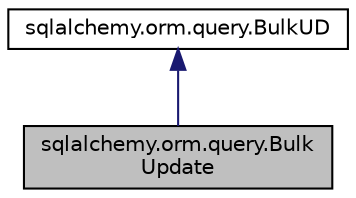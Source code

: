 digraph "sqlalchemy.orm.query.BulkUpdate"
{
 // LATEX_PDF_SIZE
  edge [fontname="Helvetica",fontsize="10",labelfontname="Helvetica",labelfontsize="10"];
  node [fontname="Helvetica",fontsize="10",shape=record];
  Node1 [label="sqlalchemy.orm.query.Bulk\lUpdate",height=0.2,width=0.4,color="black", fillcolor="grey75", style="filled", fontcolor="black",tooltip=" "];
  Node2 -> Node1 [dir="back",color="midnightblue",fontsize="10",style="solid",fontname="Helvetica"];
  Node2 [label="sqlalchemy.orm.query.BulkUD",height=0.2,width=0.4,color="black", fillcolor="white", style="filled",URL="$classsqlalchemy_1_1orm_1_1query_1_1BulkUD.html",tooltip=" "];
}
